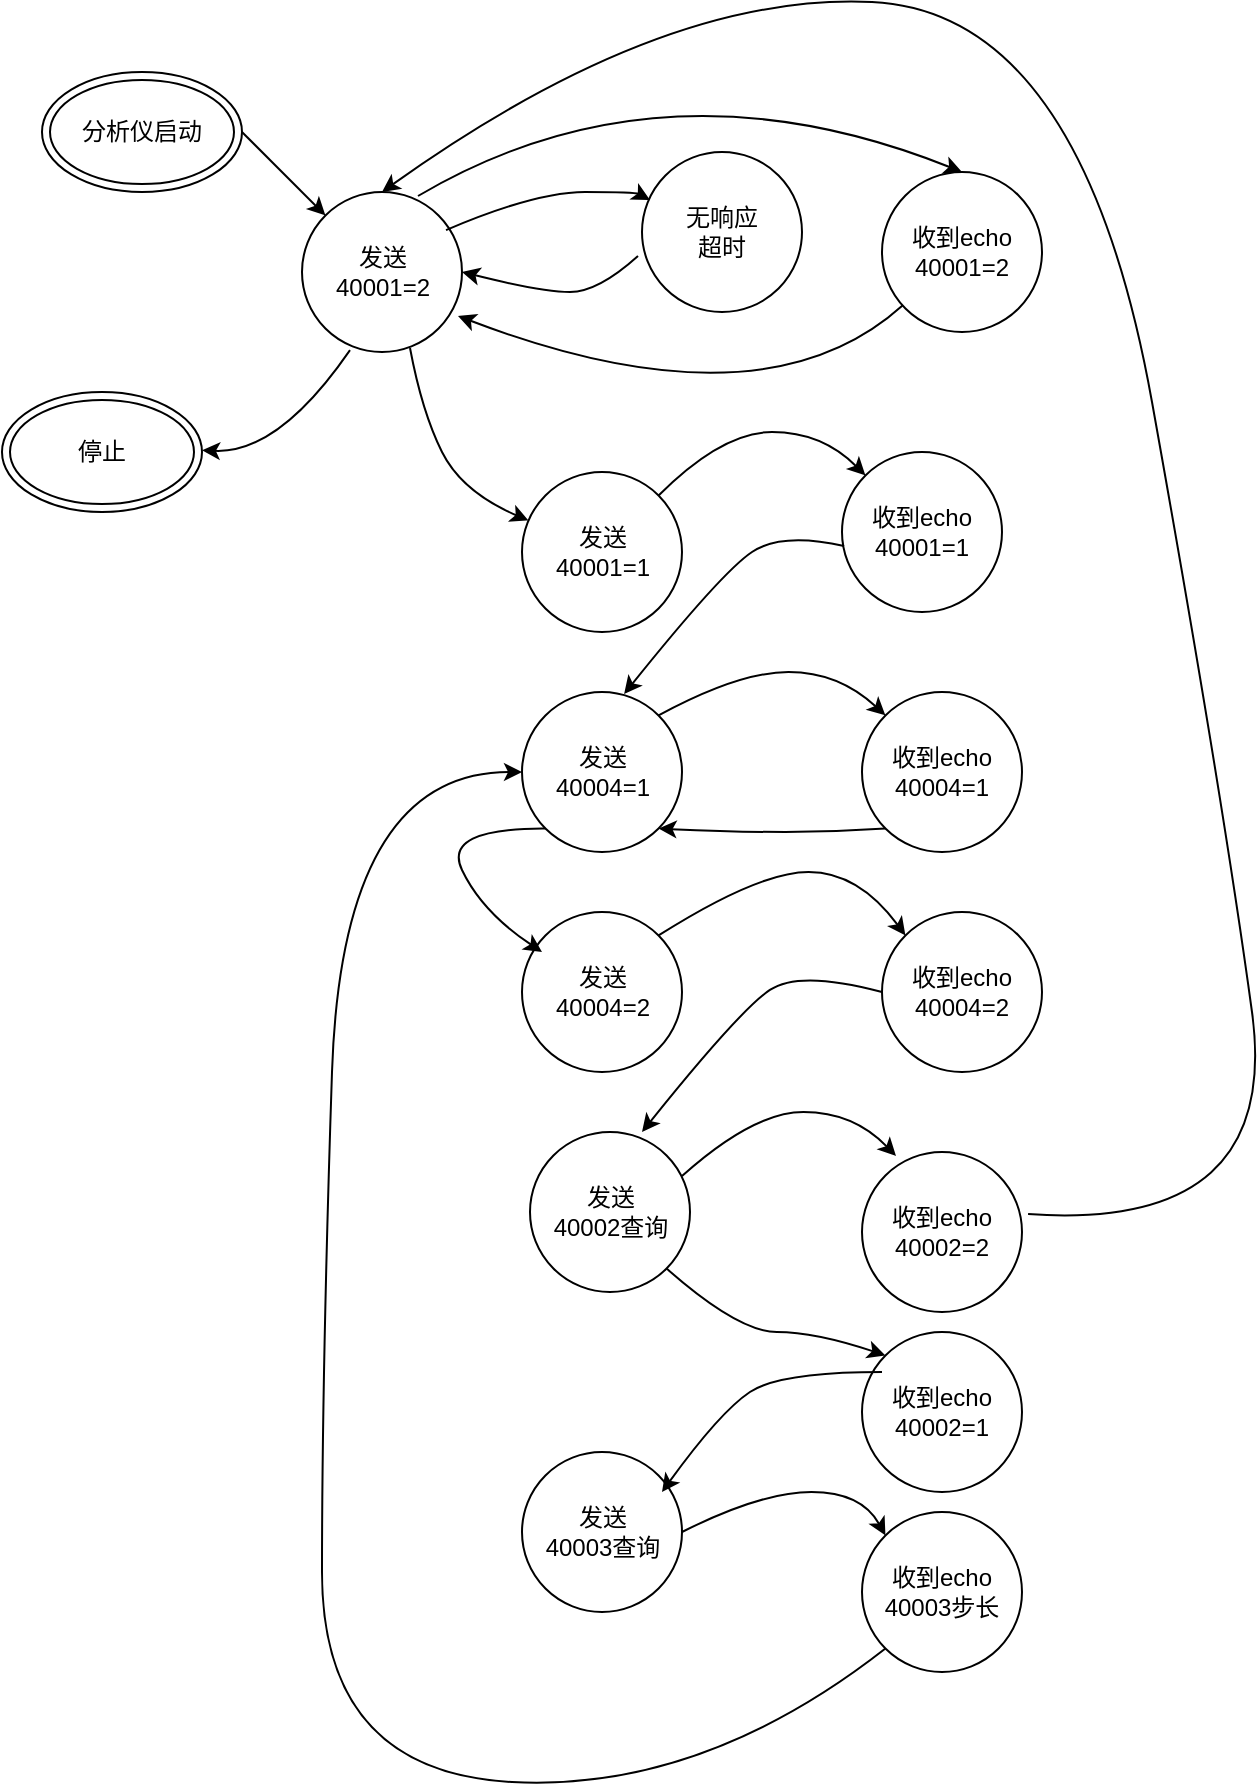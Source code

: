 <mxfile version="20.8.3" type="github" pages="3">
  <diagram id="ek8dR2wsrhsVzcpTvTgw" name="Page-1">
    <mxGraphModel dx="1194" dy="621" grid="1" gridSize="10" guides="1" tooltips="1" connect="1" arrows="1" fold="1" page="1" pageScale="1" pageWidth="827" pageHeight="1169" math="0" shadow="0">
      <root>
        <mxCell id="0" />
        <mxCell id="1" parent="0" />
        <mxCell id="AVtPYjfbCE4tyVilP0On-1" value="分析仪启动" style="ellipse;shape=doubleEllipse;whiteSpace=wrap;html=1;" parent="1" vertex="1">
          <mxGeometry x="90" y="70" width="100" height="60" as="geometry" />
        </mxCell>
        <mxCell id="AVtPYjfbCE4tyVilP0On-2" value="发送&lt;br&gt;40001=2" style="shape=ellipse;html=1;dashed=0;whitespace=wrap;aspect=fixed;perimeter=ellipsePerimeter;" parent="1" vertex="1">
          <mxGeometry x="220" y="130" width="80" height="80" as="geometry" />
        </mxCell>
        <mxCell id="AVtPYjfbCE4tyVilP0On-6" value="" style="endArrow=classic;html=1;rounded=0;exitX=1;exitY=0.5;exitDx=0;exitDy=0;entryX=0;entryY=0;entryDx=0;entryDy=0;" parent="1" source="AVtPYjfbCE4tyVilP0On-1" target="AVtPYjfbCE4tyVilP0On-2" edge="1">
          <mxGeometry width="50" height="50" relative="1" as="geometry">
            <mxPoint x="220" y="170" as="sourcePoint" />
            <mxPoint x="440" y="300" as="targetPoint" />
          </mxGeometry>
        </mxCell>
        <mxCell id="AVtPYjfbCE4tyVilP0On-8" value="收到echo&lt;br&gt;40001=2" style="ellipse;whiteSpace=wrap;html=1;aspect=fixed;" parent="1" vertex="1">
          <mxGeometry x="510" y="120" width="80" height="80" as="geometry" />
        </mxCell>
        <mxCell id="AVtPYjfbCE4tyVilP0On-11" value="" style="curved=1;endArrow=classic;html=1;rounded=0;exitX=0.725;exitY=0.025;exitDx=0;exitDy=0;exitPerimeter=0;entryX=0.5;entryY=0;entryDx=0;entryDy=0;" parent="1" source="AVtPYjfbCE4tyVilP0On-2" target="AVtPYjfbCE4tyVilP0On-8" edge="1">
          <mxGeometry width="50" height="50" relative="1" as="geometry">
            <mxPoint x="280" y="120" as="sourcePoint" />
            <mxPoint x="410" y="90" as="targetPoint" />
            <Array as="points">
              <mxPoint x="400" y="60" />
            </Array>
          </mxGeometry>
        </mxCell>
        <mxCell id="AVtPYjfbCE4tyVilP0On-12" value="" style="curved=1;endArrow=none;html=1;rounded=0;exitX=0.975;exitY=0.775;exitDx=0;exitDy=0;exitPerimeter=0;shadow=0;startArrow=classic;startFill=1;endFill=0;" parent="1" source="AVtPYjfbCE4tyVilP0On-2" target="AVtPYjfbCE4tyVilP0On-8" edge="1">
          <mxGeometry width="50" height="50" relative="1" as="geometry">
            <mxPoint x="310" y="250" as="sourcePoint" />
            <mxPoint x="420" y="260" as="targetPoint" />
            <Array as="points">
              <mxPoint x="450" y="250" />
            </Array>
          </mxGeometry>
        </mxCell>
        <mxCell id="AVtPYjfbCE4tyVilP0On-13" value="发送&lt;br&gt;40001=1" style="shape=ellipse;html=1;dashed=0;whitespace=wrap;aspect=fixed;perimeter=ellipsePerimeter;" parent="1" vertex="1">
          <mxGeometry x="330" y="270" width="80" height="80" as="geometry" />
        </mxCell>
        <mxCell id="AVtPYjfbCE4tyVilP0On-14" value="收到echo&lt;br&gt;40001=1" style="ellipse;whiteSpace=wrap;html=1;aspect=fixed;" parent="1" vertex="1">
          <mxGeometry x="490" y="260" width="80" height="80" as="geometry" />
        </mxCell>
        <mxCell id="AVtPYjfbCE4tyVilP0On-15" value="" style="curved=1;endArrow=classic;html=1;rounded=0;shadow=0;exitX=0.675;exitY=0.975;exitDx=0;exitDy=0;exitPerimeter=0;" parent="1" source="AVtPYjfbCE4tyVilP0On-2" target="AVtPYjfbCE4tyVilP0On-13" edge="1">
          <mxGeometry width="50" height="50" relative="1" as="geometry">
            <mxPoint x="240" y="260" as="sourcePoint" />
            <mxPoint x="240" y="240" as="targetPoint" />
            <Array as="points">
              <mxPoint x="280" y="240" />
              <mxPoint x="300" y="280" />
            </Array>
          </mxGeometry>
        </mxCell>
        <mxCell id="AVtPYjfbCE4tyVilP0On-16" value="" style="curved=1;endArrow=classic;html=1;rounded=0;exitX=1;exitY=0;exitDx=0;exitDy=0;entryX=0;entryY=0;entryDx=0;entryDy=0;" parent="1" source="AVtPYjfbCE4tyVilP0On-13" target="AVtPYjfbCE4tyVilP0On-14" edge="1">
          <mxGeometry width="50" height="50" relative="1" as="geometry">
            <mxPoint x="350" y="282" as="sourcePoint" />
            <mxPoint x="622" y="270" as="targetPoint" />
            <Array as="points">
              <mxPoint x="430" y="250" />
              <mxPoint x="480" y="250" />
            </Array>
          </mxGeometry>
        </mxCell>
        <mxCell id="AVtPYjfbCE4tyVilP0On-18" value="发送&lt;br&gt;40004=1" style="shape=ellipse;html=1;dashed=0;whitespace=wrap;aspect=fixed;perimeter=ellipsePerimeter;" parent="1" vertex="1">
          <mxGeometry x="330" y="380" width="80" height="80" as="geometry" />
        </mxCell>
        <mxCell id="AVtPYjfbCE4tyVilP0On-19" value="收到echo&lt;br&gt;40004=1" style="ellipse;whiteSpace=wrap;html=1;aspect=fixed;" parent="1" vertex="1">
          <mxGeometry x="500" y="380" width="80" height="80" as="geometry" />
        </mxCell>
        <mxCell id="AVtPYjfbCE4tyVilP0On-20" value="" style="curved=1;endArrow=classic;html=1;rounded=0;exitX=1;exitY=0;exitDx=0;exitDy=0;entryX=0;entryY=0;entryDx=0;entryDy=0;" parent="1" source="AVtPYjfbCE4tyVilP0On-18" target="AVtPYjfbCE4tyVilP0On-19" edge="1">
          <mxGeometry width="50" height="50" relative="1" as="geometry">
            <mxPoint x="406.564" y="401.716" as="sourcePoint" />
            <mxPoint x="509.996" y="391.716" as="targetPoint" />
            <Array as="points">
              <mxPoint x="438.28" y="370" />
              <mxPoint x="488.28" y="370" />
            </Array>
          </mxGeometry>
        </mxCell>
        <mxCell id="AVtPYjfbCE4tyVilP0On-21" value="" style="curved=1;endArrow=none;html=1;rounded=0;exitX=0.638;exitY=0.013;exitDx=0;exitDy=0;entryX=0.013;entryY=0.588;entryDx=0;entryDy=0;entryPerimeter=0;exitPerimeter=0;startArrow=classic;startFill=1;endFill=0;" parent="1" source="AVtPYjfbCE4tyVilP0On-18" target="AVtPYjfbCE4tyVilP0On-14" edge="1">
          <mxGeometry width="50" height="50" relative="1" as="geometry">
            <mxPoint x="408.284" y="291.716" as="sourcePoint" />
            <mxPoint x="511.716" y="281.716" as="targetPoint" />
            <Array as="points">
              <mxPoint x="430" y="320" />
              <mxPoint x="460" y="300" />
            </Array>
          </mxGeometry>
        </mxCell>
        <mxCell id="AVtPYjfbCE4tyVilP0On-22" value="发送&lt;br&gt;40004=2" style="shape=ellipse;html=1;dashed=0;whitespace=wrap;aspect=fixed;perimeter=ellipsePerimeter;" parent="1" vertex="1">
          <mxGeometry x="330" y="490" width="80" height="80" as="geometry" />
        </mxCell>
        <mxCell id="AVtPYjfbCE4tyVilP0On-23" value="收到echo&lt;br&gt;40004=2" style="ellipse;whiteSpace=wrap;html=1;aspect=fixed;" parent="1" vertex="1">
          <mxGeometry x="510" y="490" width="80" height="80" as="geometry" />
        </mxCell>
        <mxCell id="AVtPYjfbCE4tyVilP0On-24" value="" style="curved=1;endArrow=none;html=1;rounded=0;exitX=1;exitY=1;exitDx=0;exitDy=0;entryX=0;entryY=1;entryDx=0;entryDy=0;startArrow=classic;startFill=1;endFill=0;" parent="1" source="AVtPYjfbCE4tyVilP0On-18" target="AVtPYjfbCE4tyVilP0On-19" edge="1">
          <mxGeometry width="50" height="50" relative="1" as="geometry">
            <mxPoint x="396.564" y="471.716" as="sourcePoint" />
            <mxPoint x="509.996" y="471.716" as="targetPoint" />
            <Array as="points">
              <mxPoint x="436.56" y="450" />
              <mxPoint x="486.56" y="450" />
            </Array>
          </mxGeometry>
        </mxCell>
        <mxCell id="AVtPYjfbCE4tyVilP0On-25" value="" style="curved=1;endArrow=classic;html=1;rounded=0;shadow=0;exitX=0;exitY=1;exitDx=0;exitDy=0;" parent="1" source="AVtPYjfbCE4tyVilP0On-18" edge="1">
          <mxGeometry width="50" height="50" relative="1" as="geometry">
            <mxPoint x="260" y="390" as="sourcePoint" />
            <mxPoint x="340" y="510" as="targetPoint" />
            <Array as="points">
              <mxPoint x="290" y="448" />
              <mxPoint x="310" y="490" />
            </Array>
          </mxGeometry>
        </mxCell>
        <mxCell id="AVtPYjfbCE4tyVilP0On-26" value="" style="curved=1;endArrow=classic;html=1;rounded=0;exitX=1;exitY=0;exitDx=0;exitDy=0;entryX=0;entryY=0;entryDx=0;entryDy=0;" parent="1" source="AVtPYjfbCE4tyVilP0On-22" target="AVtPYjfbCE4tyVilP0On-23" edge="1">
          <mxGeometry width="50" height="50" relative="1" as="geometry">
            <mxPoint x="408.284" y="491.716" as="sourcePoint" />
            <mxPoint x="521.716" y="491.716" as="targetPoint" />
            <Array as="points">
              <mxPoint x="448.28" y="470" />
              <mxPoint x="498.28" y="470" />
            </Array>
          </mxGeometry>
        </mxCell>
        <mxCell id="AVtPYjfbCE4tyVilP0On-27" value="发送&lt;br&gt;40002查询" style="shape=ellipse;html=1;dashed=0;whitespace=wrap;aspect=fixed;perimeter=ellipsePerimeter;" parent="1" vertex="1">
          <mxGeometry x="334" y="600" width="80" height="80" as="geometry" />
        </mxCell>
        <mxCell id="AVtPYjfbCE4tyVilP0On-28" value="收到echo&lt;br&gt;40002=2" style="ellipse;whiteSpace=wrap;html=1;aspect=fixed;" parent="1" vertex="1">
          <mxGeometry x="500" y="610" width="80" height="80" as="geometry" />
        </mxCell>
        <mxCell id="AVtPYjfbCE4tyVilP0On-29" value="收到echo&lt;br&gt;40002=1" style="ellipse;whiteSpace=wrap;html=1;aspect=fixed;" parent="1" vertex="1">
          <mxGeometry x="500" y="700" width="80" height="80" as="geometry" />
        </mxCell>
        <mxCell id="AVtPYjfbCE4tyVilP0On-30" value="" style="curved=1;endArrow=classic;html=1;rounded=0;" parent="1" edge="1">
          <mxGeometry width="50" height="50" relative="1" as="geometry">
            <mxPoint x="410" y="622" as="sourcePoint" />
            <mxPoint x="517" y="612" as="targetPoint" />
            <Array as="points">
              <mxPoint x="445.72" y="590" />
              <mxPoint x="495.72" y="590" />
            </Array>
          </mxGeometry>
        </mxCell>
        <mxCell id="AVtPYjfbCE4tyVilP0On-31" value="" style="curved=1;endArrow=none;html=1;rounded=0;exitX=0.638;exitY=0.013;exitDx=0;exitDy=0;entryX=0;entryY=0.5;entryDx=0;entryDy=0;exitPerimeter=0;startArrow=classic;startFill=1;endFill=0;" parent="1" target="AVtPYjfbCE4tyVilP0On-23" edge="1">
          <mxGeometry width="50" height="50" relative="1" as="geometry">
            <mxPoint x="390.0" y="600" as="sourcePoint" />
            <mxPoint x="500.0" y="526" as="targetPoint" />
            <Array as="points">
              <mxPoint x="438.96" y="538.96" />
              <mxPoint x="468.96" y="518.96" />
            </Array>
          </mxGeometry>
        </mxCell>
        <mxCell id="AVtPYjfbCE4tyVilP0On-32" value="" style="curved=1;endArrow=classic;html=1;rounded=0;shadow=0;exitX=1.038;exitY=0.388;exitDx=0;exitDy=0;exitPerimeter=0;entryX=0.5;entryY=0;entryDx=0;entryDy=0;" parent="1" source="AVtPYjfbCE4tyVilP0On-28" target="AVtPYjfbCE4tyVilP0On-2" edge="1">
          <mxGeometry width="50" height="50" relative="1" as="geometry">
            <mxPoint x="630" y="670" as="sourcePoint" />
            <mxPoint x="660" y="230" as="targetPoint" />
            <Array as="points">
              <mxPoint x="710" y="650" />
              <mxPoint x="680" y="430" />
              <mxPoint x="610" y="40" />
              <mxPoint x="400" y="30" />
            </Array>
          </mxGeometry>
        </mxCell>
        <mxCell id="AVtPYjfbCE4tyVilP0On-33" value="无响应&lt;br&gt;超时" style="ellipse;whiteSpace=wrap;html=1;aspect=fixed;" parent="1" vertex="1">
          <mxGeometry x="390" y="110" width="80" height="80" as="geometry" />
        </mxCell>
        <mxCell id="AVtPYjfbCE4tyVilP0On-34" value="" style="curved=1;endArrow=classic;html=1;rounded=0;exitX=0.9;exitY=0.238;exitDx=0;exitDy=0;entryX=0.05;entryY=0.3;entryDx=0;entryDy=0;exitPerimeter=0;entryPerimeter=0;" parent="1" source="AVtPYjfbCE4tyVilP0On-2" target="AVtPYjfbCE4tyVilP0On-33" edge="1">
          <mxGeometry width="50" height="50" relative="1" as="geometry">
            <mxPoint x="296.564" y="151.716" as="sourcePoint" />
            <mxPoint x="409.996" y="151.716" as="targetPoint" />
            <Array as="points">
              <mxPoint x="336.56" y="130" />
              <mxPoint x="386.56" y="130" />
            </Array>
          </mxGeometry>
        </mxCell>
        <mxCell id="AVtPYjfbCE4tyVilP0On-35" value="" style="curved=1;endArrow=none;html=1;rounded=0;exitX=1;exitY=0.5;exitDx=0;exitDy=0;entryX=-0.025;entryY=0.65;entryDx=0;entryDy=0;startArrow=classic;startFill=1;endFill=0;entryPerimeter=0;" parent="1" source="AVtPYjfbCE4tyVilP0On-2" target="AVtPYjfbCE4tyVilP0On-33" edge="1">
          <mxGeometry width="50" height="50" relative="1" as="geometry">
            <mxPoint x="330.004" y="190.004" as="sourcePoint" />
            <mxPoint x="443.436" y="190.004" as="targetPoint" />
            <Array as="points">
              <mxPoint x="340" y="180" />
              <mxPoint x="368" y="180" />
            </Array>
          </mxGeometry>
        </mxCell>
        <mxCell id="AVtPYjfbCE4tyVilP0On-36" value="" style="curved=1;endArrow=classic;html=1;rounded=0;exitX=1;exitY=1;exitDx=0;exitDy=0;entryX=0;entryY=0;entryDx=0;entryDy=0;" parent="1" source="AVtPYjfbCE4tyVilP0On-27" target="AVtPYjfbCE4tyVilP0On-29" edge="1">
          <mxGeometry width="50" height="50" relative="1" as="geometry">
            <mxPoint x="376.564" y="731.716" as="sourcePoint" />
            <mxPoint x="499.996" y="731.716" as="targetPoint" />
            <Array as="points">
              <mxPoint x="438.28" y="700" />
              <mxPoint x="476.56" y="700" />
            </Array>
          </mxGeometry>
        </mxCell>
        <mxCell id="AVtPYjfbCE4tyVilP0On-37" value="发送&lt;br&gt;40003查询" style="shape=ellipse;html=1;dashed=0;whitespace=wrap;aspect=fixed;perimeter=ellipsePerimeter;" parent="1" vertex="1">
          <mxGeometry x="330" y="760" width="80" height="80" as="geometry" />
        </mxCell>
        <mxCell id="AVtPYjfbCE4tyVilP0On-38" value="" style="curved=1;endArrow=none;html=1;rounded=0;entryX=0.125;entryY=0.25;entryDx=0;entryDy=0;startArrow=classic;startFill=1;endFill=0;entryPerimeter=0;" parent="1" target="AVtPYjfbCE4tyVilP0On-29" edge="1">
          <mxGeometry width="50" height="50" relative="1" as="geometry">
            <mxPoint x="400" y="780" as="sourcePoint" />
            <mxPoint x="500" y="731.04" as="targetPoint" />
            <Array as="points">
              <mxPoint x="428.96" y="740" />
              <mxPoint x="458.96" y="720" />
            </Array>
          </mxGeometry>
        </mxCell>
        <mxCell id="AVtPYjfbCE4tyVilP0On-39" value="收到echo&lt;br&gt;40003步长" style="ellipse;whiteSpace=wrap;html=1;aspect=fixed;" parent="1" vertex="1">
          <mxGeometry x="500" y="790" width="80" height="80" as="geometry" />
        </mxCell>
        <mxCell id="AVtPYjfbCE4tyVilP0On-40" value="" style="curved=1;endArrow=classic;html=1;rounded=0;exitX=1;exitY=0.5;exitDx=0;exitDy=0;entryX=0;entryY=0;entryDx=0;entryDy=0;" parent="1" source="AVtPYjfbCE4tyVilP0On-37" target="AVtPYjfbCE4tyVilP0On-39" edge="1">
          <mxGeometry width="50" height="50" relative="1" as="geometry">
            <mxPoint x="414" y="812" as="sourcePoint" />
            <mxPoint x="521" y="802" as="targetPoint" />
            <Array as="points">
              <mxPoint x="449.72" y="780" />
              <mxPoint x="499.72" y="780" />
            </Array>
          </mxGeometry>
        </mxCell>
        <mxCell id="AVtPYjfbCE4tyVilP0On-41" value="" style="curved=1;endArrow=classic;html=1;rounded=0;shadow=0;entryX=0;entryY=0.5;entryDx=0;entryDy=0;exitX=0;exitY=1;exitDx=0;exitDy=0;" parent="1" source="AVtPYjfbCE4tyVilP0On-39" target="AVtPYjfbCE4tyVilP0On-18" edge="1">
          <mxGeometry width="50" height="50" relative="1" as="geometry">
            <mxPoint x="500" y="890" as="sourcePoint" />
            <mxPoint x="280" y="410" as="targetPoint" />
            <Array as="points">
              <mxPoint x="420" y="930" />
              <mxPoint x="230" y="920" />
              <mxPoint x="230" y="720" />
              <mxPoint x="240" y="420" />
            </Array>
          </mxGeometry>
        </mxCell>
        <mxCell id="LRwrDeBZYdT3pOXOlx79-1" value="停止" style="ellipse;shape=doubleEllipse;whiteSpace=wrap;html=1;" parent="1" vertex="1">
          <mxGeometry x="70" y="230" width="100" height="60" as="geometry" />
        </mxCell>
        <mxCell id="LRwrDeBZYdT3pOXOlx79-2" value="" style="curved=1;endArrow=none;html=1;rounded=0;exitX=1;exitY=1;exitDx=0;exitDy=0;entryX=0.3;entryY=0.988;entryDx=0;entryDy=0;startArrow=classic;startFill=1;endFill=0;entryPerimeter=0;" parent="1" target="AVtPYjfbCE4tyVilP0On-2" edge="1">
          <mxGeometry width="50" height="50" relative="1" as="geometry">
            <mxPoint x="170.004" y="259.144" as="sourcePoint" />
            <mxPoint x="283.436" y="259.144" as="targetPoint" />
            <Array as="points">
              <mxPoint x="208.28" y="260.86" />
            </Array>
          </mxGeometry>
        </mxCell>
      </root>
    </mxGraphModel>
  </diagram>
  <diagram id="bHdZvMO7mle7PX1vUBSQ" name="Page-2">
    <mxGraphModel dx="1194" dy="621" grid="1" gridSize="10" guides="1" tooltips="1" connect="1" arrows="1" fold="1" page="1" pageScale="1" pageWidth="827" pageHeight="1169" math="0" shadow="0">
      <root>
        <mxCell id="0" />
        <mxCell id="1" parent="0" />
        <mxCell id="9CP6d8ghz8zqpGCNxLG4-1" value="AI启动" style="ellipse;shape=doubleEllipse;whiteSpace=wrap;html=1;" vertex="1" parent="1">
          <mxGeometry x="100" y="80" width="100" height="60" as="geometry" />
        </mxCell>
        <mxCell id="Ai3GJOU16u4bFBhtdhEx-1" value="写40003查询&lt;br&gt;分析仪状态" style="shape=ellipse;html=1;dashed=0;whitespace=wrap;aspect=fixed;perimeter=ellipsePerimeter;" vertex="1" parent="1">
          <mxGeometry x="220" y="130" width="80" height="80" as="geometry" />
        </mxCell>
        <mxCell id="hZHs0WLQ3DDasUqJOuwv-1" value="无响应&lt;br&gt;超时" style="ellipse;whiteSpace=wrap;html=1;aspect=fixed;" vertex="1" parent="1">
          <mxGeometry x="340" y="130" width="80" height="80" as="geometry" />
        </mxCell>
        <mxCell id="hZHs0WLQ3DDasUqJOuwv-2" value="" style="curved=1;endArrow=classic;html=1;rounded=0;entryX=0;entryY=0;entryDx=0;entryDy=0;" edge="1" parent="1" source="Ai3GJOU16u4bFBhtdhEx-1" target="hZHs0WLQ3DDasUqJOuwv-1">
          <mxGeometry width="50" height="50" relative="1" as="geometry">
            <mxPoint x="390" y="350" as="sourcePoint" />
            <mxPoint x="440" y="300" as="targetPoint" />
            <Array as="points">
              <mxPoint x="310" y="120" />
            </Array>
          </mxGeometry>
        </mxCell>
        <mxCell id="hZHs0WLQ3DDasUqJOuwv-3" value="" style="curved=1;endArrow=classic;html=1;rounded=0;entryX=0.5;entryY=0;entryDx=0;entryDy=0;" edge="1" parent="1" source="9CP6d8ghz8zqpGCNxLG4-1" target="Ai3GJOU16u4bFBhtdhEx-1">
          <mxGeometry width="50" height="50" relative="1" as="geometry">
            <mxPoint x="220" y="70" as="sourcePoint" />
            <mxPoint x="270" y="20" as="targetPoint" />
            <Array as="points">
              <mxPoint x="230" y="70" />
            </Array>
          </mxGeometry>
        </mxCell>
        <mxCell id="hZHs0WLQ3DDasUqJOuwv-4" value="" style="curved=1;endArrow=none;html=1;rounded=0;exitX=1;exitY=1;exitDx=0;exitDy=0;startArrow=classic;startFill=1;endFill=0;" edge="1" parent="1" source="Ai3GJOU16u4bFBhtdhEx-1" target="hZHs0WLQ3DDasUqJOuwv-1">
          <mxGeometry width="50" height="50" relative="1" as="geometry">
            <mxPoint x="270" y="300" as="sourcePoint" />
            <mxPoint x="320" y="250" as="targetPoint" />
            <Array as="points">
              <mxPoint x="320" y="210" />
              <mxPoint x="340" y="210" />
            </Array>
          </mxGeometry>
        </mxCell>
        <mxCell id="2_1evi61cWO0bDPT7Wtp-1" value="收到echo&lt;br&gt;停止AI" style="ellipse;whiteSpace=wrap;html=1;aspect=fixed;" vertex="1" parent="1">
          <mxGeometry x="510" y="120" width="80" height="80" as="geometry" />
        </mxCell>
        <mxCell id="2_1evi61cWO0bDPT7Wtp-2" value="" style="curved=1;endArrow=classic;html=1;rounded=0;exitX=1;exitY=0;exitDx=0;exitDy=0;entryX=0.5;entryY=0;entryDx=0;entryDy=0;" edge="1" parent="1" target="2_1evi61cWO0bDPT7Wtp-1" source="Ai3GJOU16u4bFBhtdhEx-1">
          <mxGeometry width="50" height="50" relative="1" as="geometry">
            <mxPoint x="278" y="132" as="sourcePoint" />
            <mxPoint x="410" y="90" as="targetPoint" />
            <Array as="points">
              <mxPoint x="400" y="60" />
            </Array>
          </mxGeometry>
        </mxCell>
        <mxCell id="2_1evi61cWO0bDPT7Wtp-3" value="" style="curved=1;endArrow=none;html=1;rounded=0;exitX=1;exitY=1;exitDx=0;exitDy=0;shadow=0;startArrow=classic;startFill=1;endFill=0;" edge="1" parent="1" target="2_1evi61cWO0bDPT7Wtp-1" source="Ai3GJOU16u4bFBhtdhEx-1">
          <mxGeometry width="50" height="50" relative="1" as="geometry">
            <mxPoint x="298" y="192" as="sourcePoint" />
            <mxPoint x="420" y="260" as="targetPoint" />
            <Array as="points">
              <mxPoint x="450" y="250" />
            </Array>
          </mxGeometry>
        </mxCell>
        <mxCell id="vLaVXAis80sC45UtwG5A-1" value="收到echo&lt;br&gt;启动AI" style="ellipse;whiteSpace=wrap;html=1;aspect=fixed;" vertex="1" parent="1">
          <mxGeometry x="440" y="230" width="80" height="80" as="geometry" />
        </mxCell>
        <mxCell id="vLaVXAis80sC45UtwG5A-2" value="" style="curved=1;endArrow=classic;html=1;rounded=0;entryX=0;entryY=0;entryDx=0;entryDy=0;exitX=0.5;exitY=1;exitDx=0;exitDy=0;" edge="1" parent="1" source="Ai3GJOU16u4bFBhtdhEx-1" target="vLaVXAis80sC45UtwG5A-1">
          <mxGeometry width="50" height="50" relative="1" as="geometry">
            <mxPoint x="290" y="320" as="sourcePoint" />
            <mxPoint x="340" y="270" as="targetPoint" />
            <Array as="points">
              <mxPoint x="320" y="250" />
            </Array>
          </mxGeometry>
        </mxCell>
        <mxCell id="vLaVXAis80sC45UtwG5A-3" value="写40002查询&lt;br&gt;蠕动泵状态" style="shape=ellipse;html=1;dashed=0;whitespace=wrap;aspect=fixed;perimeter=ellipsePerimeter;" vertex="1" parent="1">
          <mxGeometry x="230" y="300" width="80" height="80" as="geometry" />
        </mxCell>
        <mxCell id="vLaVXAis80sC45UtwG5A-4" value="" style="curved=1;endArrow=none;html=1;rounded=0;exitX=0.5;exitY=0;exitDx=0;exitDy=0;shadow=0;startArrow=classic;startFill=1;endFill=0;entryX=0;entryY=0.5;entryDx=0;entryDy=0;" edge="1" parent="1" source="vLaVXAis80sC45UtwG5A-3" target="vLaVXAis80sC45UtwG5A-1">
          <mxGeometry width="50" height="50" relative="1" as="geometry">
            <mxPoint x="370.004" y="381.524" as="sourcePoint" />
            <mxPoint x="601.988" y="369.999" as="targetPoint" />
            <Array as="points">
              <mxPoint x="320" y="260" />
            </Array>
          </mxGeometry>
        </mxCell>
        <mxCell id="vLaVXAis80sC45UtwG5A-5" value="收到echo&lt;br&gt;运行中" style="ellipse;whiteSpace=wrap;html=1;aspect=fixed;" vertex="1" parent="1">
          <mxGeometry x="290" y="380" width="80" height="80" as="geometry" />
        </mxCell>
        <mxCell id="vLaVXAis80sC45UtwG5A-7" value="" style="curved=1;endArrow=classic;html=1;rounded=0;entryX=0.5;entryY=0;entryDx=0;entryDy=0;exitX=1;exitY=0.5;exitDx=0;exitDy=0;" edge="1" parent="1" source="vLaVXAis80sC45UtwG5A-3" target="vLaVXAis80sC45UtwG5A-5">
          <mxGeometry width="50" height="50" relative="1" as="geometry">
            <mxPoint x="310.004" y="321.716" as="sourcePoint" />
            <mxPoint x="373.436" y="321.716" as="targetPoint" />
            <Array as="points">
              <mxPoint x="340" y="330" />
            </Array>
          </mxGeometry>
        </mxCell>
        <mxCell id="vLaVXAis80sC45UtwG5A-8" value="" style="curved=1;endArrow=none;html=1;rounded=0;startArrow=classic;startFill=1;endFill=0;exitX=0;exitY=1;exitDx=0;exitDy=0;entryX=0;entryY=0.5;entryDx=0;entryDy=0;" edge="1" parent="1" source="vLaVXAis80sC45UtwG5A-3" target="vLaVXAis80sC45UtwG5A-5">
          <mxGeometry width="50" height="50" relative="1" as="geometry">
            <mxPoint x="310.004" y="378.284" as="sourcePoint" />
            <mxPoint x="330" y="420" as="targetPoint" />
            <Array as="points">
              <mxPoint x="250" y="420" />
            </Array>
          </mxGeometry>
        </mxCell>
        <mxCell id="vLaVXAis80sC45UtwG5A-9" value="收到echo&lt;br&gt;已停止" style="ellipse;whiteSpace=wrap;html=1;aspect=fixed;" vertex="1" parent="1">
          <mxGeometry x="470" y="370" width="80" height="80" as="geometry" />
        </mxCell>
        <mxCell id="vLaVXAis80sC45UtwG5A-10" value="" style="curved=1;endArrow=classic;html=1;rounded=0;entryX=0;entryY=0;entryDx=0;entryDy=0;exitX=1;exitY=0.5;exitDx=0;exitDy=0;" edge="1" parent="1" source="vLaVXAis80sC45UtwG5A-3" target="vLaVXAis80sC45UtwG5A-9">
          <mxGeometry width="50" height="50" relative="1" as="geometry">
            <mxPoint x="315.894" y="322.347" as="sourcePoint" />
            <mxPoint x="390" y="350" as="targetPoint" />
            <Array as="points">
              <mxPoint x="341.72" y="310" />
            </Array>
          </mxGeometry>
        </mxCell>
        <mxCell id="vLaVXAis80sC45UtwG5A-11" value="拍照&lt;br&gt;+&lt;br&gt;预测" style="ellipse;whiteSpace=wrap;html=1;aspect=fixed;" vertex="1" parent="1">
          <mxGeometry x="230" y="480" width="80" height="80" as="geometry" />
        </mxCell>
        <mxCell id="vLaVXAis80sC45UtwG5A-12" value="" style="curved=1;endArrow=none;html=1;rounded=0;exitX=0.975;exitY=0.263;exitDx=0;exitDy=0;shadow=0;startArrow=classic;startFill=1;endFill=0;entryX=0;entryY=1;entryDx=0;entryDy=0;exitPerimeter=0;" edge="1" parent="1" source="vLaVXAis80sC45UtwG5A-11" target="vLaVXAis80sC45UtwG5A-9">
          <mxGeometry width="50" height="50" relative="1" as="geometry">
            <mxPoint x="308.284" y="311.716" as="sourcePoint" />
            <mxPoint x="424" y="290" as="targetPoint" />
            <Array as="points">
              <mxPoint x="390" y="410" />
            </Array>
          </mxGeometry>
        </mxCell>
        <mxCell id="vLaVXAis80sC45UtwG5A-13" value="到终点" style="ellipse;whiteSpace=wrap;html=1;aspect=fixed;" vertex="1" parent="1">
          <mxGeometry x="380" y="505" width="80" height="80" as="geometry" />
        </mxCell>
        <mxCell id="vLaVXAis80sC45UtwG5A-14" value="非终点" style="ellipse;whiteSpace=wrap;html=1;aspect=fixed;" vertex="1" parent="1">
          <mxGeometry x="500" y="470" width="80" height="80" as="geometry" />
        </mxCell>
        <mxCell id="vLaVXAis80sC45UtwG5A-15" value="写40003通知&lt;br&gt;分析仪停止" style="shape=ellipse;html=1;dashed=0;whitespace=wrap;aspect=fixed;perimeter=ellipsePerimeter;" vertex="1" parent="1">
          <mxGeometry x="250" y="600" width="80" height="80" as="geometry" />
        </mxCell>
        <mxCell id="vLaVXAis80sC45UtwG5A-16" value="收到echo&lt;br&gt;" style="ellipse;whiteSpace=wrap;html=1;aspect=fixed;" vertex="1" parent="1">
          <mxGeometry x="350" y="660" width="80" height="80" as="geometry" />
        </mxCell>
        <mxCell id="vLaVXAis80sC45UtwG5A-17" value="" style="curved=1;endArrow=classic;html=1;rounded=0;exitX=0.088;exitY=0.769;exitDx=0;exitDy=0;exitPerimeter=0;entryX=0;entryY=1;entryDx=0;entryDy=0;" edge="1" parent="1" source="vLaVXAis80sC45UtwG5A-16" target="Ai3GJOU16u4bFBhtdhEx-1">
          <mxGeometry width="50" height="50" relative="1" as="geometry">
            <mxPoint x="210" y="730" as="sourcePoint" />
            <mxPoint x="150" y="320" as="targetPoint" />
            <Array as="points">
              <mxPoint x="290" y="770" />
              <mxPoint x="130" y="630" />
              <mxPoint x="90" y="550" />
              <mxPoint x="100" y="450" />
            </Array>
          </mxGeometry>
        </mxCell>
        <mxCell id="vLaVXAis80sC45UtwG5A-18" value="" style="curved=1;endArrow=classic;html=1;rounded=0;entryX=0;entryY=0;entryDx=0;entryDy=0;exitX=1;exitY=0.5;exitDx=0;exitDy=0;" edge="1" parent="1" source="vLaVXAis80sC45UtwG5A-11" target="vLaVXAis80sC45UtwG5A-13">
          <mxGeometry width="50" height="50" relative="1" as="geometry">
            <mxPoint x="316.564" y="511.716" as="sourcePoint" />
            <mxPoint x="379.996" y="511.716" as="targetPoint" />
            <Array as="points">
              <mxPoint x="350" y="500" />
            </Array>
          </mxGeometry>
        </mxCell>
        <mxCell id="vLaVXAis80sC45UtwG5A-19" value="" style="curved=1;endArrow=none;html=1;rounded=0;startArrow=classic;startFill=1;endFill=0;entryX=0;entryY=1;entryDx=0;entryDy=0;" edge="1" parent="1" source="vLaVXAis80sC45UtwG5A-15" target="vLaVXAis80sC45UtwG5A-13">
          <mxGeometry width="50" height="50" relative="1" as="geometry">
            <mxPoint x="330.004" y="588.284" as="sourcePoint" />
            <mxPoint x="393.436" y="588.284" as="targetPoint" />
            <Array as="points">
              <mxPoint x="361.72" y="600" />
            </Array>
          </mxGeometry>
        </mxCell>
        <mxCell id="vLaVXAis80sC45UtwG5A-20" value="" style="curved=1;endArrow=classic;html=1;rounded=0;entryX=0.5;entryY=0;entryDx=0;entryDy=0;exitX=1;exitY=0.5;exitDx=0;exitDy=0;" edge="1" parent="1" source="vLaVXAis80sC45UtwG5A-15" target="vLaVXAis80sC45UtwG5A-16">
          <mxGeometry width="50" height="50" relative="1" as="geometry">
            <mxPoint x="350" y="635" as="sourcePoint" />
            <mxPoint x="420" y="645" as="targetPoint" />
            <Array as="points">
              <mxPoint x="380" y="635" />
            </Array>
          </mxGeometry>
        </mxCell>
        <mxCell id="vLaVXAis80sC45UtwG5A-21" value="" style="curved=1;endArrow=classic;html=1;rounded=0;exitX=1;exitY=0.5;exitDx=0;exitDy=0;entryX=0;entryY=0;entryDx=0;entryDy=0;" edge="1" parent="1" source="vLaVXAis80sC45UtwG5A-11" target="vLaVXAis80sC45UtwG5A-14">
          <mxGeometry width="50" height="50" relative="1" as="geometry">
            <mxPoint x="428.28" y="480" as="sourcePoint" />
            <mxPoint x="509.996" y="476.716" as="targetPoint" />
            <Array as="points">
              <mxPoint x="456.56" y="450" />
            </Array>
          </mxGeometry>
        </mxCell>
        <mxCell id="vLaVXAis80sC45UtwG5A-22" value="写40001通知&lt;br&gt;分析仪步长" style="shape=ellipse;html=1;dashed=0;whitespace=wrap;aspect=fixed;perimeter=ellipsePerimeter;" vertex="1" parent="1">
          <mxGeometry x="480" y="590" width="80" height="80" as="geometry" />
        </mxCell>
        <mxCell id="vLaVXAis80sC45UtwG5A-23" value="收到echo&lt;br&gt;" style="ellipse;whiteSpace=wrap;html=1;aspect=fixed;" vertex="1" parent="1">
          <mxGeometry x="560" y="660" width="80" height="80" as="geometry" />
        </mxCell>
        <mxCell id="vLaVXAis80sC45UtwG5A-24" value="" style="curved=1;endArrow=none;html=1;rounded=0;startArrow=classic;startFill=1;endFill=0;entryX=0.5;entryY=1;entryDx=0;entryDy=0;exitX=0.5;exitY=0;exitDx=0;exitDy=0;" edge="1" parent="1" source="vLaVXAis80sC45UtwG5A-22" target="vLaVXAis80sC45UtwG5A-14">
          <mxGeometry width="50" height="50" relative="1" as="geometry">
            <mxPoint x="540.0" y="597.086" as="sourcePoint" />
            <mxPoint x="606.866" y="550.004" as="targetPoint" />
            <Array as="points">
              <mxPoint x="550" y="590" />
            </Array>
          </mxGeometry>
        </mxCell>
        <mxCell id="vLaVXAis80sC45UtwG5A-25" value="" style="curved=1;endArrow=classic;html=1;rounded=0;entryX=0.5;entryY=0;entryDx=0;entryDy=0;exitX=0.963;exitY=0.194;exitDx=0;exitDy=0;exitPerimeter=0;" edge="1" parent="1" source="vLaVXAis80sC45UtwG5A-22" target="vLaVXAis80sC45UtwG5A-23">
          <mxGeometry width="50" height="50" relative="1" as="geometry">
            <mxPoint x="580" y="600" as="sourcePoint" />
            <mxPoint x="640" y="620" as="targetPoint" />
            <Array as="points">
              <mxPoint x="630" y="595" />
            </Array>
          </mxGeometry>
        </mxCell>
        <mxCell id="vLaVXAis80sC45UtwG5A-26" value="" style="curved=1;endArrow=classic;html=1;rounded=0;exitX=1;exitY=0;exitDx=0;exitDy=0;entryX=1;entryY=0;entryDx=0;entryDy=0;" edge="1" parent="1" source="vLaVXAis80sC45UtwG5A-23" target="vLaVXAis80sC45UtwG5A-3">
          <mxGeometry width="50" height="50" relative="1" as="geometry">
            <mxPoint x="650" y="440" as="sourcePoint" />
            <mxPoint x="680" y="310" as="targetPoint" />
            <Array as="points">
              <mxPoint x="650" y="410" />
              <mxPoint x="600" y="360" />
              <mxPoint x="550" y="340" />
            </Array>
          </mxGeometry>
        </mxCell>
      </root>
    </mxGraphModel>
  </diagram>
  <diagram id="nsCoOtDb_tGmIYQIHVmk" name="Page-3">
    <mxGraphModel dx="1194" dy="621" grid="1" gridSize="10" guides="1" tooltips="1" connect="1" arrows="1" fold="1" page="1" pageScale="1" pageWidth="827" pageHeight="1169" math="0" shadow="0">
      <root>
        <mxCell id="0" />
        <mxCell id="1" parent="0" />
        <mxCell id="-4oeHhoOtLwMZ4Cf6uMK-1" value="分析仪启动" style="ellipse;shape=doubleEllipse;whiteSpace=wrap;html=1;" vertex="1" parent="1">
          <mxGeometry x="90" y="70" width="100" height="60" as="geometry" />
        </mxCell>
        <mxCell id="k2aLp_3VaQQC1zUxqOLw-1" value="读串口&lt;br&gt;是否AI查询&lt;br&gt;40003" style="shape=ellipse;html=1;dashed=0;whitespace=wrap;aspect=fixed;perimeter=ellipsePerimeter;" vertex="1" parent="1">
          <mxGeometry x="220" y="130" width="80" height="80" as="geometry" />
        </mxCell>
        <mxCell id="OwAQtI-1xwNUVh5kIDu8-1" value="发送echo&lt;br&gt;停止AI" style="ellipse;whiteSpace=wrap;html=1;aspect=fixed;" vertex="1" parent="1">
          <mxGeometry x="494" y="50" width="80" height="80" as="geometry" />
        </mxCell>
        <mxCell id="OwAQtI-1xwNUVh5kIDu8-2" value="发送echo&lt;br&gt;启动AI" style="ellipse;whiteSpace=wrap;html=1;aspect=fixed;" vertex="1" parent="1">
          <mxGeometry x="320" y="270" width="80" height="80" as="geometry" />
        </mxCell>
        <mxCell id="OwAQtI-1xwNUVh5kIDu8-3" value="读串口超时" style="ellipse;whiteSpace=wrap;html=1;aspect=fixed;" vertex="1" parent="1">
          <mxGeometry x="390" y="90" width="80" height="80" as="geometry" />
        </mxCell>
        <mxCell id="UBvwicdixHOqummKifZO-1" value="" style="curved=1;endArrow=classic;html=1;rounded=0;entryX=0.5;entryY=0;entryDx=0;entryDy=0;" edge="1" parent="1">
          <mxGeometry width="50" height="50" relative="1" as="geometry">
            <mxPoint x="188.411" y="90.794" as="sourcePoint" />
            <mxPoint x="260" y="130" as="targetPoint" />
            <Array as="points">
              <mxPoint x="230" y="70" />
            </Array>
          </mxGeometry>
        </mxCell>
        <mxCell id="D1NMIZLmNyUNdnvuZQA_-1" value="" style="curved=1;endArrow=classic;html=1;rounded=0;entryX=0;entryY=0;entryDx=0;entryDy=0;exitX=1;exitY=0;exitDx=0;exitDy=0;" edge="1" parent="1" source="k2aLp_3VaQQC1zUxqOLw-1" target="OwAQtI-1xwNUVh5kIDu8-3">
          <mxGeometry width="50" height="50" relative="1" as="geometry">
            <mxPoint x="288.284" y="141.716" as="sourcePoint" />
            <mxPoint x="351.716" y="141.716" as="targetPoint" />
            <Array as="points">
              <mxPoint x="310" y="120" />
            </Array>
          </mxGeometry>
        </mxCell>
        <mxCell id="D1NMIZLmNyUNdnvuZQA_-2" value="" style="curved=1;endArrow=none;html=1;rounded=0;exitX=1;exitY=0.5;exitDx=0;exitDy=0;startArrow=classic;startFill=1;endFill=0;entryX=0;entryY=1;entryDx=0;entryDy=0;" edge="1" parent="1" source="k2aLp_3VaQQC1zUxqOLw-1" target="OwAQtI-1xwNUVh5kIDu8-3">
          <mxGeometry width="50" height="50" relative="1" as="geometry">
            <mxPoint x="288.284" y="198.284" as="sourcePoint" />
            <mxPoint x="351.716" y="198.284" as="targetPoint" />
            <Array as="points">
              <mxPoint x="370" y="190" />
            </Array>
          </mxGeometry>
        </mxCell>
        <mxCell id="D1NMIZLmNyUNdnvuZQA_-3" value="" style="curved=1;endArrow=classic;html=1;rounded=0;exitX=1;exitY=0;exitDx=0;exitDy=0;entryX=0;entryY=0;entryDx=0;entryDy=0;" edge="1" parent="1" source="k2aLp_3VaQQC1zUxqOLw-1" target="OwAQtI-1xwNUVh5kIDu8-1">
          <mxGeometry width="50" height="50" relative="1" as="geometry">
            <mxPoint x="288.284" y="141.716" as="sourcePoint" />
            <mxPoint x="550" y="120" as="targetPoint" />
            <Array as="points">
              <mxPoint x="400" y="60" />
            </Array>
          </mxGeometry>
        </mxCell>
        <mxCell id="D1NMIZLmNyUNdnvuZQA_-4" value="" style="curved=1;endArrow=none;html=1;rounded=0;exitX=1;exitY=0.5;exitDx=0;exitDy=0;shadow=0;startArrow=classic;startFill=1;endFill=0;entryX=0.5;entryY=1;entryDx=0;entryDy=0;" edge="1" parent="1" source="k2aLp_3VaQQC1zUxqOLw-1" target="OwAQtI-1xwNUVh5kIDu8-1">
          <mxGeometry width="50" height="50" relative="1" as="geometry">
            <mxPoint x="288.284" y="198.284" as="sourcePoint" />
            <mxPoint x="520.268" y="186.759" as="targetPoint" />
            <Array as="points">
              <mxPoint x="450" y="250" />
            </Array>
          </mxGeometry>
        </mxCell>
        <mxCell id="D1NMIZLmNyUNdnvuZQA_-5" value="" style="curved=1;endArrow=classic;html=1;rounded=0;entryX=0;entryY=0;entryDx=0;entryDy=0;exitX=0.5;exitY=1;exitDx=0;exitDy=0;" edge="1" parent="1" source="k2aLp_3VaQQC1zUxqOLw-1" target="OwAQtI-1xwNUVh5kIDu8-2">
          <mxGeometry width="50" height="50" relative="1" as="geometry">
            <mxPoint x="248.411" y="250.794" as="sourcePoint" />
            <mxPoint x="320" y="290" as="targetPoint" />
            <Array as="points">
              <mxPoint x="290" y="260" />
            </Array>
          </mxGeometry>
        </mxCell>
        <mxCell id="dSX-5MrRx_TAj1wi97YZ-1" value="读串口&lt;br&gt;等待AI查询&lt;br&gt;40002" style="shape=ellipse;html=1;dashed=0;whitespace=wrap;aspect=fixed;perimeter=ellipsePerimeter;" vertex="1" parent="1">
          <mxGeometry x="190" y="380" width="80" height="80" as="geometry" />
        </mxCell>
        <mxCell id="dSX-5MrRx_TAj1wi97YZ-2" value="" style="curved=1;endArrow=none;html=1;rounded=0;exitX=0.5;exitY=0;exitDx=0;exitDy=0;startArrow=classic;startFill=1;endFill=0;entryX=0;entryY=0.5;entryDx=0;entryDy=0;" edge="1" parent="1" source="dSX-5MrRx_TAj1wi97YZ-1" target="OwAQtI-1xwNUVh5kIDu8-2">
          <mxGeometry width="50" height="50" relative="1" as="geometry">
            <mxPoint x="240.004" y="320.004" as="sourcePoint" />
            <mxPoint x="313.436" y="310.004" as="targetPoint" />
            <Array as="points">
              <mxPoint x="250" y="300" />
              <mxPoint x="282" y="300" />
            </Array>
          </mxGeometry>
        </mxCell>
        <mxCell id="dSX-5MrRx_TAj1wi97YZ-3" value="发送echo&lt;br&gt;蠕动泵运行中" style="ellipse;whiteSpace=wrap;html=1;aspect=fixed;" vertex="1" parent="1">
          <mxGeometry x="414" y="390" width="80" height="80" as="geometry" />
        </mxCell>
        <mxCell id="dSX-5MrRx_TAj1wi97YZ-4" value="" style="curved=1;endArrow=classic;html=1;rounded=0;exitX=1;exitY=0;exitDx=0;exitDy=0;" edge="1" parent="1" source="dSX-5MrRx_TAj1wi97YZ-1" target="dSX-5MrRx_TAj1wi97YZ-3">
          <mxGeometry width="50" height="50" relative="1" as="geometry">
            <mxPoint x="320.004" y="411.716" as="sourcePoint" />
            <mxPoint x="503.436" y="401.716" as="targetPoint" />
            <Array as="points">
              <mxPoint x="431.72" y="330" />
            </Array>
          </mxGeometry>
        </mxCell>
        <mxCell id="dSX-5MrRx_TAj1wi97YZ-5" value="" style="curved=1;endArrow=none;html=1;rounded=0;exitX=1;exitY=0.5;exitDx=0;exitDy=0;shadow=0;startArrow=classic;startFill=1;endFill=0;entryX=0;entryY=1;entryDx=0;entryDy=0;" edge="1" parent="1" source="dSX-5MrRx_TAj1wi97YZ-1" target="dSX-5MrRx_TAj1wi97YZ-3">
          <mxGeometry width="50" height="50" relative="1" as="geometry">
            <mxPoint x="270.004" y="533.004" as="sourcePoint" />
            <mxPoint x="481.72" y="534.72" as="targetPoint" />
            <Array as="points">
              <mxPoint x="350" y="470" />
            </Array>
          </mxGeometry>
        </mxCell>
        <mxCell id="dSX-5MrRx_TAj1wi97YZ-7" value="发送echo&lt;br&gt;蠕动泵已停止" style="ellipse;whiteSpace=wrap;html=1;aspect=fixed;" vertex="1" parent="1">
          <mxGeometry x="450" y="490" width="80" height="80" as="geometry" />
        </mxCell>
        <mxCell id="dSX-5MrRx_TAj1wi97YZ-8" value="" style="curved=1;endArrow=classic;html=1;rounded=0;exitX=1;exitY=1;exitDx=0;exitDy=0;entryX=0;entryY=0.5;entryDx=0;entryDy=0;" edge="1" parent="1" source="dSX-5MrRx_TAj1wi97YZ-1" target="dSX-5MrRx_TAj1wi97YZ-7">
          <mxGeometry width="50" height="50" relative="1" as="geometry">
            <mxPoint x="266.444" y="521.716" as="sourcePoint" />
            <mxPoint x="453.566" y="520.934" as="targetPoint" />
            <Array as="points">
              <mxPoint x="330" y="480" />
              <mxPoint x="360" y="510" />
              <mxPoint x="410" y="520" />
            </Array>
          </mxGeometry>
        </mxCell>
        <mxCell id="dSX-5MrRx_TAj1wi97YZ-9" value="读串口&lt;br&gt;等待AI发送&lt;br&gt;步长" style="shape=ellipse;html=1;dashed=0;whitespace=wrap;aspect=fixed;perimeter=ellipsePerimeter;" vertex="1" parent="1">
          <mxGeometry x="380" y="660" width="80" height="80" as="geometry" />
        </mxCell>
        <mxCell id="dSX-5MrRx_TAj1wi97YZ-10" value="" style="curved=1;endArrow=none;html=1;rounded=0;shadow=0;startArrow=classic;startFill=1;endFill=0;entryX=0;entryY=1;entryDx=0;entryDy=0;" edge="1" parent="1" source="dSX-5MrRx_TAj1wi97YZ-9" target="dSX-5MrRx_TAj1wi97YZ-7">
          <mxGeometry width="50" height="50" relative="1" as="geometry">
            <mxPoint x="290" y="545" as="sourcePoint" />
            <mxPoint x="445.716" y="583.284" as="targetPoint" />
            <Array as="points">
              <mxPoint x="380" y="540" />
            </Array>
          </mxGeometry>
        </mxCell>
        <mxCell id="dSX-5MrRx_TAj1wi97YZ-11" value="发送echo&lt;br&gt;原样返回" style="ellipse;whiteSpace=wrap;html=1;aspect=fixed;" vertex="1" parent="1">
          <mxGeometry x="220" y="690" width="80" height="80" as="geometry" />
        </mxCell>
        <mxCell id="dSX-5MrRx_TAj1wi97YZ-12" value="" style="curved=1;endArrow=classic;html=1;rounded=0;exitX=0.5;exitY=1;exitDx=0;exitDy=0;entryX=1;entryY=1;entryDx=0;entryDy=0;" edge="1" parent="1" source="dSX-5MrRx_TAj1wi97YZ-9" target="dSX-5MrRx_TAj1wi97YZ-11">
          <mxGeometry width="50" height="50" relative="1" as="geometry">
            <mxPoint x="260.004" y="646.716" as="sourcePoint" />
            <mxPoint x="447.126" y="645.934" as="targetPoint" />
            <Array as="points">
              <mxPoint x="410" y="790" />
            </Array>
          </mxGeometry>
        </mxCell>
        <mxCell id="dSX-5MrRx_TAj1wi97YZ-14" value="读串口&lt;br&gt;等待AI发送&lt;br&gt;已到终点" style="shape=ellipse;html=1;dashed=0;whitespace=wrap;aspect=fixed;perimeter=ellipsePerimeter;" vertex="1" parent="1">
          <mxGeometry x="650" y="350" width="80" height="80" as="geometry" />
        </mxCell>
        <mxCell id="dSX-5MrRx_TAj1wi97YZ-15" value="" style="curved=1;endArrow=none;html=1;rounded=0;shadow=0;startArrow=classic;startFill=1;endFill=0;entryX=1;entryY=0.5;entryDx=0;entryDy=0;exitX=0.5;exitY=1;exitDx=0;exitDy=0;" edge="1" parent="1" source="dSX-5MrRx_TAj1wi97YZ-14" target="dSX-5MrRx_TAj1wi97YZ-7">
          <mxGeometry width="50" height="50" relative="1" as="geometry">
            <mxPoint x="385.998" y="630.05" as="sourcePoint" />
            <mxPoint x="471.716" y="568.284" as="targetPoint" />
            <Array as="points">
              <mxPoint x="650" y="500" />
            </Array>
          </mxGeometry>
        </mxCell>
        <mxCell id="dSX-5MrRx_TAj1wi97YZ-16" value="" style="curved=1;endArrow=classic;html=1;rounded=0;entryX=1;entryY=1;entryDx=0;entryDy=0;exitX=0;exitY=0.5;exitDx=0;exitDy=0;" edge="1" parent="1" source="dSX-5MrRx_TAj1wi97YZ-17" target="k2aLp_3VaQQC1zUxqOLw-1">
          <mxGeometry width="50" height="50" relative="1" as="geometry">
            <mxPoint x="60" y="500" as="sourcePoint" />
            <mxPoint x="110" y="450" as="targetPoint" />
            <Array as="points">
              <mxPoint x="460" y="270" />
            </Array>
          </mxGeometry>
        </mxCell>
        <mxCell id="dSX-5MrRx_TAj1wi97YZ-17" value="发送echo&lt;br&gt;原样返回" style="ellipse;whiteSpace=wrap;html=1;aspect=fixed;" vertex="1" parent="1">
          <mxGeometry x="590" y="230" width="80" height="80" as="geometry" />
        </mxCell>
        <mxCell id="dSX-5MrRx_TAj1wi97YZ-18" value="" style="curved=1;endArrow=classic;html=1;rounded=0;entryX=1;entryY=1;entryDx=0;entryDy=0;exitX=0.5;exitY=0;exitDx=0;exitDy=0;" edge="1" parent="1" source="dSX-5MrRx_TAj1wi97YZ-14" target="dSX-5MrRx_TAj1wi97YZ-17">
          <mxGeometry width="50" height="50" relative="1" as="geometry">
            <mxPoint x="50" y="690" as="sourcePoint" />
            <mxPoint x="100" y="640" as="targetPoint" />
            <Array as="points">
              <mxPoint x="680" y="320" />
            </Array>
          </mxGeometry>
        </mxCell>
        <mxCell id="dSX-5MrRx_TAj1wi97YZ-19" value="驱动&lt;br&gt;蠕动泵" style="shape=ellipse;html=1;dashed=0;whitespace=wrap;aspect=fixed;perimeter=ellipsePerimeter;" vertex="1" parent="1">
          <mxGeometry x="140" y="560" width="80" height="80" as="geometry" />
        </mxCell>
        <mxCell id="dSX-5MrRx_TAj1wi97YZ-20" value="" style="curved=1;endArrow=classic;html=1;rounded=0;entryX=0.5;entryY=1;entryDx=0;entryDy=0;exitX=0;exitY=0.5;exitDx=0;exitDy=0;" edge="1" parent="1" source="dSX-5MrRx_TAj1wi97YZ-11" target="dSX-5MrRx_TAj1wi97YZ-19">
          <mxGeometry width="50" height="50" relative="1" as="geometry">
            <mxPoint x="155" y="740" as="sourcePoint" />
            <mxPoint x="205" y="690" as="targetPoint" />
            <Array as="points">
              <mxPoint x="175" y="700" />
            </Array>
          </mxGeometry>
        </mxCell>
        <mxCell id="dSX-5MrRx_TAj1wi97YZ-21" value="" style="curved=1;endArrow=classic;html=1;rounded=0;entryX=0;entryY=1;entryDx=0;entryDy=0;exitX=0.5;exitY=0;exitDx=0;exitDy=0;" edge="1" parent="1" source="dSX-5MrRx_TAj1wi97YZ-19" target="dSX-5MrRx_TAj1wi97YZ-1">
          <mxGeometry width="50" height="50" relative="1" as="geometry">
            <mxPoint x="165" y="520" as="sourcePoint" />
            <mxPoint x="215" y="470" as="targetPoint" />
            <Array as="points">
              <mxPoint x="185" y="480" />
            </Array>
          </mxGeometry>
        </mxCell>
      </root>
    </mxGraphModel>
  </diagram>
</mxfile>
